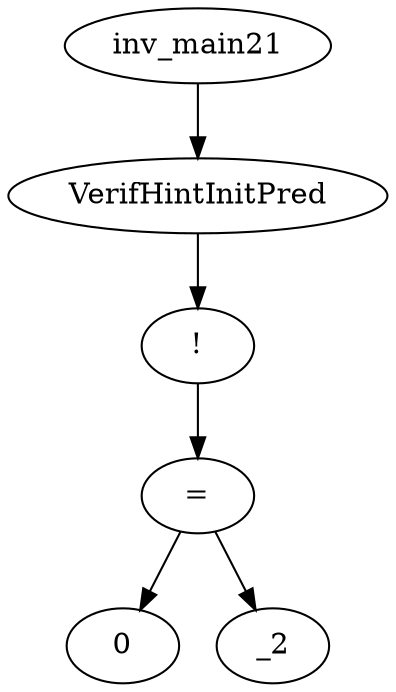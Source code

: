 digraph dag {
0 [label="inv_main21"];
1 [label="VerifHintInitPred"];
2 [label="!"];
3 [label="="];
4 [label="0"];
5 [label="_2"];
0->1
1->2
2->3
3->5
3 -> 4
}
